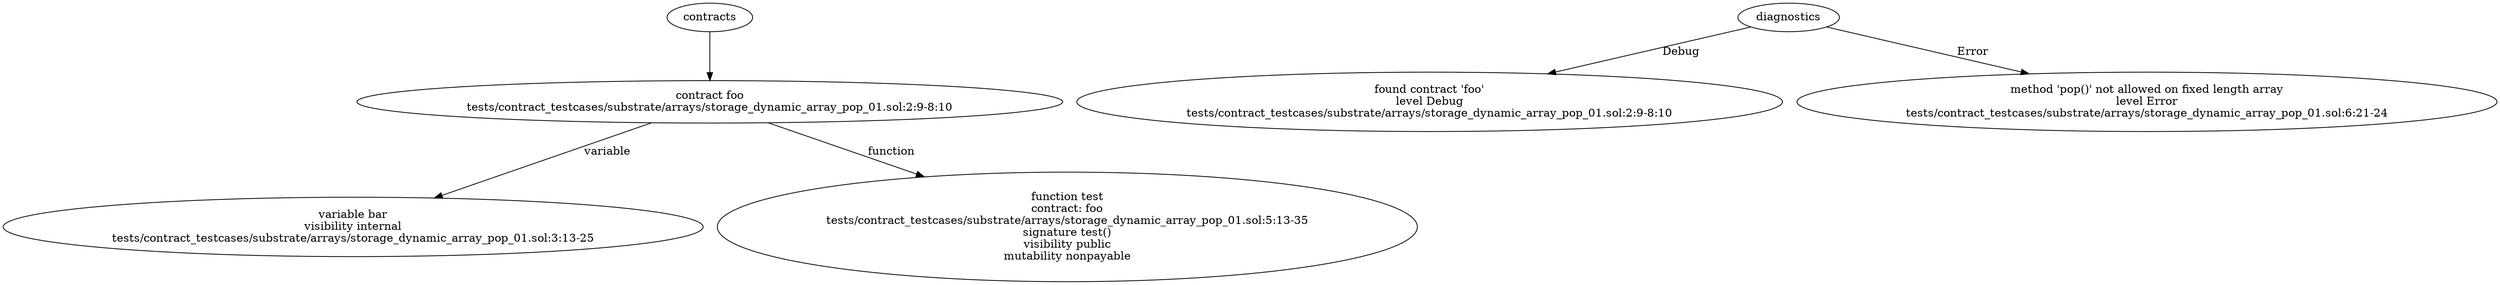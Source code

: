 strict digraph "tests/contract_testcases/substrate/arrays/storage_dynamic_array_pop_01.sol" {
	contract [label="contract foo\ntests/contract_testcases/substrate/arrays/storage_dynamic_array_pop_01.sol:2:9-8:10"]
	var [label="variable bar\nvisibility internal\ntests/contract_testcases/substrate/arrays/storage_dynamic_array_pop_01.sol:3:13-25"]
	test [label="function test\ncontract: foo\ntests/contract_testcases/substrate/arrays/storage_dynamic_array_pop_01.sol:5:13-35\nsignature test()\nvisibility public\nmutability nonpayable"]
	diagnostic [label="found contract 'foo'\nlevel Debug\ntests/contract_testcases/substrate/arrays/storage_dynamic_array_pop_01.sol:2:9-8:10"]
	diagnostic_6 [label="method 'pop()' not allowed on fixed length array\nlevel Error\ntests/contract_testcases/substrate/arrays/storage_dynamic_array_pop_01.sol:6:21-24"]
	contracts -> contract
	contract -> var [label="variable"]
	contract -> test [label="function"]
	diagnostics -> diagnostic [label="Debug"]
	diagnostics -> diagnostic_6 [label="Error"]
}
